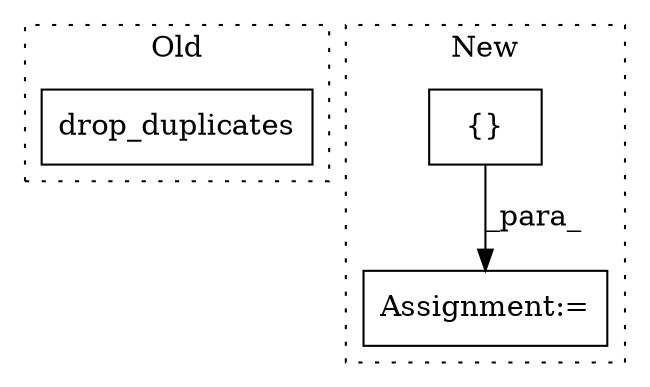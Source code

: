 digraph G {
subgraph cluster0 {
1 [label="drop_duplicates" a="32" s="6986,7075" l="16,1" shape="box"];
label = "Old";
style="dotted";
}
subgraph cluster1 {
2 [label="{}" a="4" s="2823,2883" l="1,1" shape="box"];
3 [label="Assignment:=" a="7" s="3117" l="1" shape="box"];
label = "New";
style="dotted";
}
2 -> 3 [label="_para_"];
}